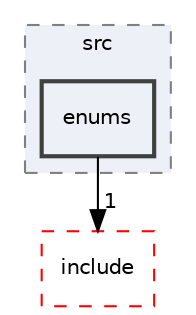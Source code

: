 digraph "/__w/pairinteraction/pairinteraction/src/cpp/src/enums"
{
 // INTERACTIVE_SVG=YES
 // LATEX_PDF_SIZE
  bgcolor="transparent";
  edge [fontname="Helvetica",fontsize="10",labelfontname="Helvetica",labelfontsize="10"];
  node [fontname="Helvetica",fontsize="10",shape=record];
  compound=true
  subgraph clusterdir_d7cdddb7a4322ae7e54b11927b5877ad {
    graph [ bgcolor="#edf0f7", pencolor="grey50", style="filled,dashed,", label="src", fontname="Helvetica", fontsize="10", URL="dir_d7cdddb7a4322ae7e54b11927b5877ad.html"]
  dir_d6e61fda14ce0ae029e366df3050e095 [shape=box, label="enums", style="filled,bold,", fillcolor="#edf0f7", color="grey25", URL="dir_d6e61fda14ce0ae029e366df3050e095.html"];
  }
  dir_e6fb451ec9c24a28c75d00abc51f4b3c [shape=box, label="include", style="dashed,", fillcolor="#edf0f7", color="red", URL="dir_e6fb451ec9c24a28c75d00abc51f4b3c.html"];
  dir_d6e61fda14ce0ae029e366df3050e095->dir_e6fb451ec9c24a28c75d00abc51f4b3c [headlabel="1", labeldistance=1.5 headhref="dir_000013_000014.html"];
}
